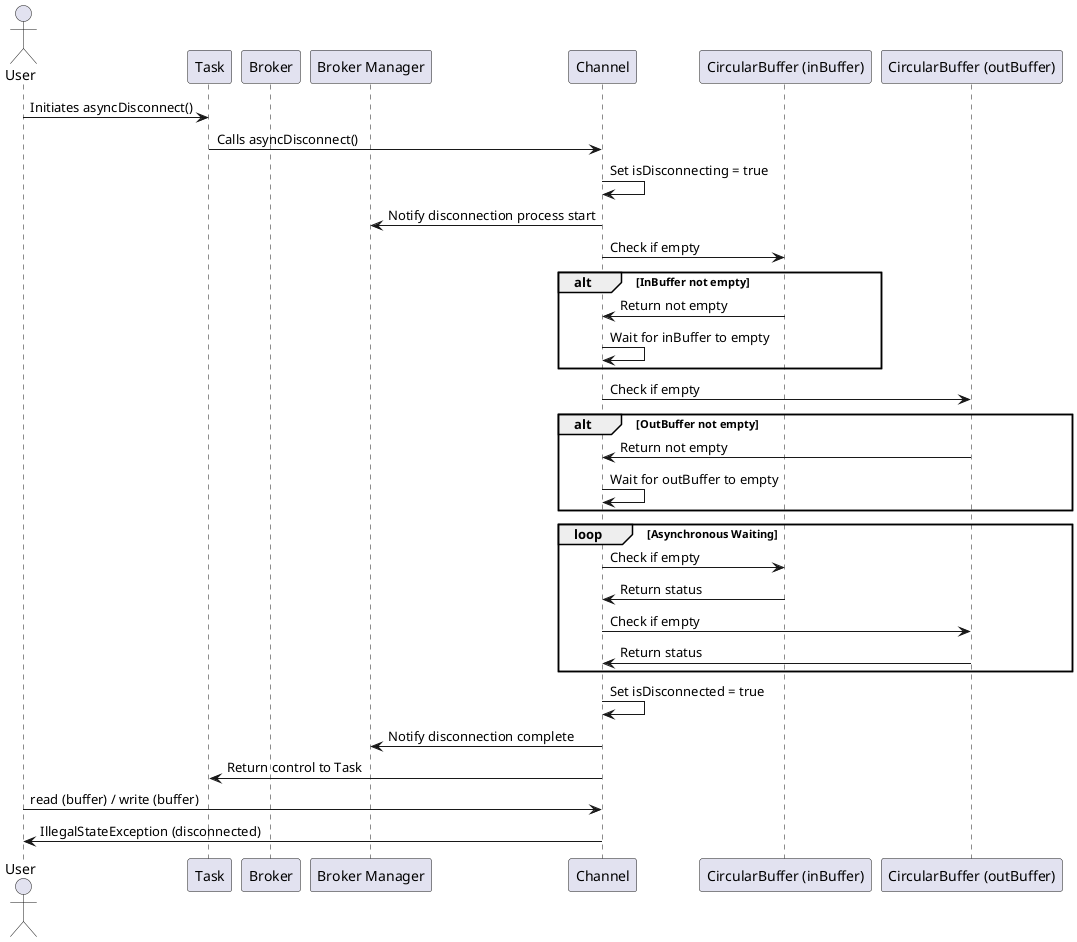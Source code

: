 @startuml
actor User as user
participant Task
participant Broker
participant "Broker Manager" as BrokerManager
participant Channel
participant "CircularBuffer (inBuffer)" as InBuffer
participant "CircularBuffer (outBuffer)" as OutBuffer

user -> Task: Initiates asyncDisconnect()
Task -> Channel: Calls asyncDisconnect()
Channel -> Channel: Set isDisconnecting = true
Channel -> BrokerManager: Notify disconnection process start

Channel -> InBuffer: Check if empty
alt InBuffer not empty
    InBuffer -> Channel: Return not empty
    Channel -> Channel: Wait for inBuffer to empty
end

Channel -> OutBuffer: Check if empty
alt OutBuffer not empty
    OutBuffer -> Channel: Return not empty
    Channel -> Channel: Wait for outBuffer to empty
end

loop Asynchronous Waiting
    Channel -> InBuffer: Check if empty
    InBuffer -> Channel: Return status

    Channel -> OutBuffer: Check if empty
    OutBuffer -> Channel: Return status
end

Channel -> Channel: Set isDisconnected = true
Channel -> BrokerManager: Notify disconnection complete

Channel -> Task: Return control to Task

user -> Channel : read (buffer) / write (buffer)
Channel -> user : IllegalStateException (disconnected)
@enduml
